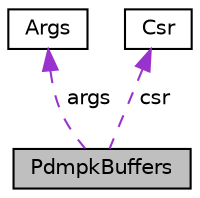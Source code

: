digraph "PdmpkBuffers"
{
 // INTERACTIVE_SVG=YES
  edge [fontname="Helvetica",fontsize="10",labelfontname="Helvetica",labelfontsize="10"];
  node [fontname="Helvetica",fontsize="10",shape=record];
  Node1 [label="PdmpkBuffers",height=0.2,width=0.4,color="black", fillcolor="grey75", style="filled", fontcolor="black"];
  Node2 -> Node1 [dir="back",color="darkorchid3",fontsize="10",style="dashed",label=" args" ,fontname="Helvetica"];
  Node2 [label="Args",height=0.2,width=0.4,color="black", fillcolor="white", style="filled",URL="$structArgs.html",tooltip="Class converting argc and argv into C++ types. "];
  Node3 -> Node1 [dir="back",color="darkorchid3",fontsize="10",style="dashed",label=" csr" ,fontname="Helvetica"];
  Node3 [label="Csr",height=0.2,width=0.4,color="black", fillcolor="white", style="filled",URL="$classCsr.html"];
}
